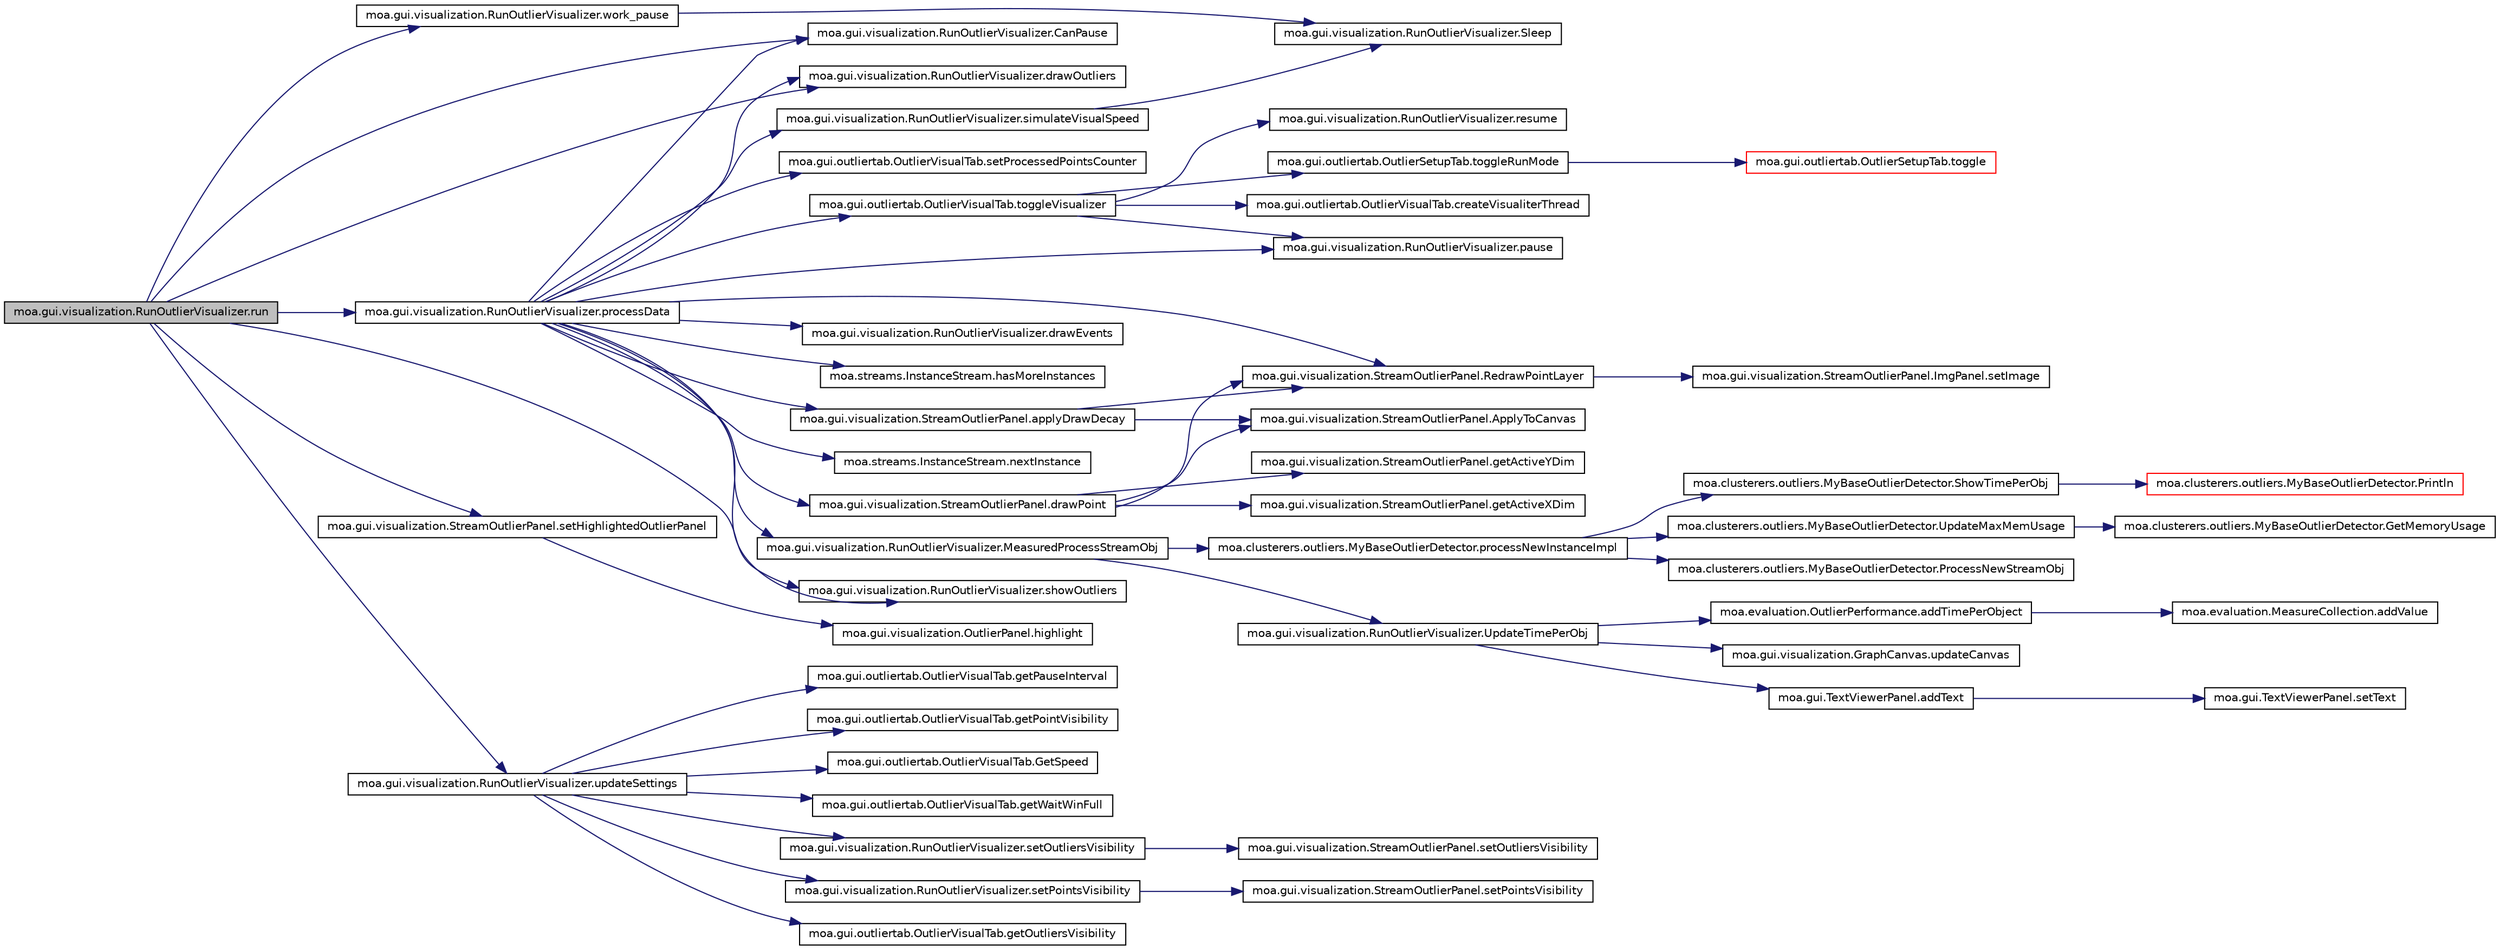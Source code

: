digraph G
{
  edge [fontname="Helvetica",fontsize="10",labelfontname="Helvetica",labelfontsize="10"];
  node [fontname="Helvetica",fontsize="10",shape=record];
  rankdir=LR;
  Node1 [label="moa.gui.visualization.RunOutlierVisualizer.run",height=0.2,width=0.4,color="black", fillcolor="grey75", style="filled" fontcolor="black"];
  Node1 -> Node2 [color="midnightblue",fontsize="10",style="solid",fontname="Helvetica"];
  Node2 [label="moa.gui.visualization.RunOutlierVisualizer.CanPause",height=0.2,width=0.4,color="black", fillcolor="white", style="filled",URL="$classmoa_1_1gui_1_1visualization_1_1RunOutlierVisualizer.html#a84af6717b7afcff9dcd38d9d76bf6957"];
  Node1 -> Node3 [color="midnightblue",fontsize="10",style="solid",fontname="Helvetica"];
  Node3 [label="moa.gui.visualization.RunOutlierVisualizer.drawOutliers",height=0.2,width=0.4,color="black", fillcolor="white", style="filled",URL="$classmoa_1_1gui_1_1visualization_1_1RunOutlierVisualizer.html#ae65dcbefedf198698c1791c5ba0eb8bf"];
  Node1 -> Node4 [color="midnightblue",fontsize="10",style="solid",fontname="Helvetica"];
  Node4 [label="moa.gui.visualization.RunOutlierVisualizer.processData",height=0.2,width=0.4,color="black", fillcolor="white", style="filled",URL="$classmoa_1_1gui_1_1visualization_1_1RunOutlierVisualizer.html#a2ce3238eb000cd4f1be8ea553920e688"];
  Node4 -> Node5 [color="midnightblue",fontsize="10",style="solid",fontname="Helvetica"];
  Node5 [label="moa.gui.visualization.StreamOutlierPanel.applyDrawDecay",height=0.2,width=0.4,color="black", fillcolor="white", style="filled",URL="$classmoa_1_1gui_1_1visualization_1_1StreamOutlierPanel.html#a2a7a1961de69929c70c25af0a5a720db"];
  Node5 -> Node6 [color="midnightblue",fontsize="10",style="solid",fontname="Helvetica"];
  Node6 [label="moa.gui.visualization.StreamOutlierPanel.ApplyToCanvas",height=0.2,width=0.4,color="black", fillcolor="white", style="filled",URL="$classmoa_1_1gui_1_1visualization_1_1StreamOutlierPanel.html#a587d65d89559e233b8db9c8c9d53317d"];
  Node5 -> Node7 [color="midnightblue",fontsize="10",style="solid",fontname="Helvetica"];
  Node7 [label="moa.gui.visualization.StreamOutlierPanel.RedrawPointLayer",height=0.2,width=0.4,color="black", fillcolor="white", style="filled",URL="$classmoa_1_1gui_1_1visualization_1_1StreamOutlierPanel.html#a4d6c7bb3dc3a5c6fda714933bf1e8fe7"];
  Node7 -> Node8 [color="midnightblue",fontsize="10",style="solid",fontname="Helvetica"];
  Node8 [label="moa.gui.visualization.StreamOutlierPanel.ImgPanel.setImage",height=0.2,width=0.4,color="black", fillcolor="white", style="filled",URL="$classmoa_1_1gui_1_1visualization_1_1StreamOutlierPanel_1_1ImgPanel.html#aebdffc7623851d0dfc3079a6c45dc5ea"];
  Node4 -> Node2 [color="midnightblue",fontsize="10",style="solid",fontname="Helvetica"];
  Node4 -> Node9 [color="midnightblue",fontsize="10",style="solid",fontname="Helvetica"];
  Node9 [label="moa.gui.visualization.RunOutlierVisualizer.drawEvents",height=0.2,width=0.4,color="black", fillcolor="white", style="filled",URL="$classmoa_1_1gui_1_1visualization_1_1RunOutlierVisualizer.html#a0d41028adb0b8e40069641ffab4d364d"];
  Node4 -> Node3 [color="midnightblue",fontsize="10",style="solid",fontname="Helvetica"];
  Node4 -> Node10 [color="midnightblue",fontsize="10",style="solid",fontname="Helvetica"];
  Node10 [label="moa.gui.visualization.StreamOutlierPanel.drawPoint",height=0.2,width=0.4,color="black", fillcolor="white", style="filled",URL="$classmoa_1_1gui_1_1visualization_1_1StreamOutlierPanel.html#a107f7b6b27e586fad85d26ccd9770402"];
  Node10 -> Node6 [color="midnightblue",fontsize="10",style="solid",fontname="Helvetica"];
  Node10 -> Node11 [color="midnightblue",fontsize="10",style="solid",fontname="Helvetica"];
  Node11 [label="moa.gui.visualization.StreamOutlierPanel.getActiveXDim",height=0.2,width=0.4,color="black", fillcolor="white", style="filled",URL="$classmoa_1_1gui_1_1visualization_1_1StreamOutlierPanel.html#a0ae3523430f87276ab3dc0a170363b6e"];
  Node10 -> Node12 [color="midnightblue",fontsize="10",style="solid",fontname="Helvetica"];
  Node12 [label="moa.gui.visualization.StreamOutlierPanel.getActiveYDim",height=0.2,width=0.4,color="black", fillcolor="white", style="filled",URL="$classmoa_1_1gui_1_1visualization_1_1StreamOutlierPanel.html#aec7bd5f4a0ff1088a70c54879adf9305"];
  Node10 -> Node7 [color="midnightblue",fontsize="10",style="solid",fontname="Helvetica"];
  Node4 -> Node13 [color="midnightblue",fontsize="10",style="solid",fontname="Helvetica"];
  Node13 [label="moa.streams.InstanceStream.hasMoreInstances",height=0.2,width=0.4,color="black", fillcolor="white", style="filled",URL="$interfacemoa_1_1streams_1_1InstanceStream.html#adcce31f5a024f6a73e150da2d1d731df",tooltip="Gets whether this stream has more instances to output."];
  Node4 -> Node14 [color="midnightblue",fontsize="10",style="solid",fontname="Helvetica"];
  Node14 [label="moa.gui.visualization.RunOutlierVisualizer.MeasuredProcessStreamObj",height=0.2,width=0.4,color="black", fillcolor="white", style="filled",URL="$classmoa_1_1gui_1_1visualization_1_1RunOutlierVisualizer.html#a1537c39427b56defd50ac132819535db"];
  Node14 -> Node15 [color="midnightblue",fontsize="10",style="solid",fontname="Helvetica"];
  Node15 [label="moa.clusterers.outliers.MyBaseOutlierDetector.processNewInstanceImpl",height=0.2,width=0.4,color="black", fillcolor="white", style="filled",URL="$classmoa_1_1clusterers_1_1outliers_1_1MyBaseOutlierDetector.html#a209e643f02ad7e2d0751d0d8d7cb934c"];
  Node15 -> Node16 [color="midnightblue",fontsize="10",style="solid",fontname="Helvetica"];
  Node16 [label="moa.clusterers.outliers.MyBaseOutlierDetector.ProcessNewStreamObj",height=0.2,width=0.4,color="black", fillcolor="white", style="filled",URL="$classmoa_1_1clusterers_1_1outliers_1_1MyBaseOutlierDetector.html#a121c7f713297473bdc9977ee847dc68d"];
  Node15 -> Node17 [color="midnightblue",fontsize="10",style="solid",fontname="Helvetica"];
  Node17 [label="moa.clusterers.outliers.MyBaseOutlierDetector.ShowTimePerObj",height=0.2,width=0.4,color="black", fillcolor="white", style="filled",URL="$classmoa_1_1clusterers_1_1outliers_1_1MyBaseOutlierDetector.html#a77ea6666759649d7eda9b32475de3a71"];
  Node17 -> Node18 [color="midnightblue",fontsize="10",style="solid",fontname="Helvetica"];
  Node18 [label="moa.clusterers.outliers.MyBaseOutlierDetector.Println",height=0.2,width=0.4,color="red", fillcolor="white", style="filled",URL="$classmoa_1_1clusterers_1_1outliers_1_1MyBaseOutlierDetector.html#af7b301217f7338217830e5ee4850b144"];
  Node15 -> Node19 [color="midnightblue",fontsize="10",style="solid",fontname="Helvetica"];
  Node19 [label="moa.clusterers.outliers.MyBaseOutlierDetector.UpdateMaxMemUsage",height=0.2,width=0.4,color="black", fillcolor="white", style="filled",URL="$classmoa_1_1clusterers_1_1outliers_1_1MyBaseOutlierDetector.html#aa16846a8c6f4bd40e1381aa8b3d9b673"];
  Node19 -> Node20 [color="midnightblue",fontsize="10",style="solid",fontname="Helvetica"];
  Node20 [label="moa.clusterers.outliers.MyBaseOutlierDetector.GetMemoryUsage",height=0.2,width=0.4,color="black", fillcolor="white", style="filled",URL="$classmoa_1_1clusterers_1_1outliers_1_1MyBaseOutlierDetector.html#a24c6d1049cf293d11fe1e19ce7e28ced"];
  Node14 -> Node21 [color="midnightblue",fontsize="10",style="solid",fontname="Helvetica"];
  Node21 [label="moa.gui.visualization.RunOutlierVisualizer.UpdateTimePerObj",height=0.2,width=0.4,color="black", fillcolor="white", style="filled",URL="$classmoa_1_1gui_1_1visualization_1_1RunOutlierVisualizer.html#a27aa9ffeddf98c7fdcc70bcf310aef35"];
  Node21 -> Node22 [color="midnightblue",fontsize="10",style="solid",fontname="Helvetica"];
  Node22 [label="moa.gui.TextViewerPanel.addText",height=0.2,width=0.4,color="black", fillcolor="white", style="filled",URL="$classmoa_1_1gui_1_1TextViewerPanel.html#ac985c1592b561c42e50ff9d22ff1e917"];
  Node22 -> Node23 [color="midnightblue",fontsize="10",style="solid",fontname="Helvetica"];
  Node23 [label="moa.gui.TextViewerPanel.setText",height=0.2,width=0.4,color="black", fillcolor="white", style="filled",URL="$classmoa_1_1gui_1_1TextViewerPanel.html#ac09cb6daf98fc5b812dd330a4eeb4b11"];
  Node21 -> Node24 [color="midnightblue",fontsize="10",style="solid",fontname="Helvetica"];
  Node24 [label="moa.evaluation.OutlierPerformance.addTimePerObject",height=0.2,width=0.4,color="black", fillcolor="white", style="filled",URL="$classmoa_1_1evaluation_1_1OutlierPerformance.html#aaa6a2463880bccfbdcbc7808e70ef9dc"];
  Node24 -> Node25 [color="midnightblue",fontsize="10",style="solid",fontname="Helvetica"];
  Node25 [label="moa.evaluation.MeasureCollection.addValue",height=0.2,width=0.4,color="black", fillcolor="white", style="filled",URL="$classmoa_1_1evaluation_1_1MeasureCollection.html#a344a1c04e2e600092750c6676b9c9906"];
  Node21 -> Node26 [color="midnightblue",fontsize="10",style="solid",fontname="Helvetica"];
  Node26 [label="moa.gui.visualization.GraphCanvas.updateCanvas",height=0.2,width=0.4,color="black", fillcolor="white", style="filled",URL="$classmoa_1_1gui_1_1visualization_1_1GraphCanvas.html#adc8ee0602dba6a004e742d018247d6d3"];
  Node4 -> Node27 [color="midnightblue",fontsize="10",style="solid",fontname="Helvetica"];
  Node27 [label="moa.streams.InstanceStream.nextInstance",height=0.2,width=0.4,color="black", fillcolor="white", style="filled",URL="$interfacemoa_1_1streams_1_1InstanceStream.html#ae68c1c47c4dac2e591745a21e8cc120a",tooltip="Gets the next instance from this stream."];
  Node4 -> Node28 [color="midnightblue",fontsize="10",style="solid",fontname="Helvetica"];
  Node28 [label="moa.gui.visualization.RunOutlierVisualizer.pause",height=0.2,width=0.4,color="black", fillcolor="white", style="filled",URL="$classmoa_1_1gui_1_1visualization_1_1RunOutlierVisualizer.html#a233f7cc7314ef5e57724747eb6b99ec0"];
  Node4 -> Node7 [color="midnightblue",fontsize="10",style="solid",fontname="Helvetica"];
  Node4 -> Node29 [color="midnightblue",fontsize="10",style="solid",fontname="Helvetica"];
  Node29 [label="moa.gui.outliertab.OutlierVisualTab.setProcessedPointsCounter",height=0.2,width=0.4,color="black", fillcolor="white", style="filled",URL="$classmoa_1_1gui_1_1outliertab_1_1OutlierVisualTab.html#a8f6d9389e48f70e973de6ec93033409e"];
  Node4 -> Node30 [color="midnightblue",fontsize="10",style="solid",fontname="Helvetica"];
  Node30 [label="moa.gui.visualization.RunOutlierVisualizer.showOutliers",height=0.2,width=0.4,color="black", fillcolor="white", style="filled",URL="$classmoa_1_1gui_1_1visualization_1_1RunOutlierVisualizer.html#a76049cf961dd36feff40440faa8a4358"];
  Node4 -> Node31 [color="midnightblue",fontsize="10",style="solid",fontname="Helvetica"];
  Node31 [label="moa.gui.visualization.RunOutlierVisualizer.simulateVisualSpeed",height=0.2,width=0.4,color="black", fillcolor="white", style="filled",URL="$classmoa_1_1gui_1_1visualization_1_1RunOutlierVisualizer.html#ae64f70569c234404824207d10a8d4ffd"];
  Node31 -> Node32 [color="midnightblue",fontsize="10",style="solid",fontname="Helvetica"];
  Node32 [label="moa.gui.visualization.RunOutlierVisualizer.Sleep",height=0.2,width=0.4,color="black", fillcolor="white", style="filled",URL="$classmoa_1_1gui_1_1visualization_1_1RunOutlierVisualizer.html#acefa4cb5e19e719d39dece8c1eb7b9a9"];
  Node4 -> Node33 [color="midnightblue",fontsize="10",style="solid",fontname="Helvetica"];
  Node33 [label="moa.gui.outliertab.OutlierVisualTab.toggleVisualizer",height=0.2,width=0.4,color="black", fillcolor="white", style="filled",URL="$classmoa_1_1gui_1_1outliertab_1_1OutlierVisualTab.html#adcbf96ed6d5d79c6d5e09f0f3eb81ad0"];
  Node33 -> Node34 [color="midnightblue",fontsize="10",style="solid",fontname="Helvetica"];
  Node34 [label="moa.gui.outliertab.OutlierVisualTab.createVisualiterThread",height=0.2,width=0.4,color="black", fillcolor="white", style="filled",URL="$classmoa_1_1gui_1_1outliertab_1_1OutlierVisualTab.html#aed1249e820a1b515bb35bbc60a9a0cc0"];
  Node33 -> Node28 [color="midnightblue",fontsize="10",style="solid",fontname="Helvetica"];
  Node33 -> Node35 [color="midnightblue",fontsize="10",style="solid",fontname="Helvetica"];
  Node35 [label="moa.gui.visualization.RunOutlierVisualizer.resume",height=0.2,width=0.4,color="black", fillcolor="white", style="filled",URL="$classmoa_1_1gui_1_1visualization_1_1RunOutlierVisualizer.html#aa5aae958c2e5afd1275b5b8cafb5d4d9"];
  Node33 -> Node36 [color="midnightblue",fontsize="10",style="solid",fontname="Helvetica"];
  Node36 [label="moa.gui.outliertab.OutlierSetupTab.toggleRunMode",height=0.2,width=0.4,color="black", fillcolor="white", style="filled",URL="$classmoa_1_1gui_1_1outliertab_1_1OutlierSetupTab.html#afac1924e7a91f024d1df375ed48ff76f"];
  Node36 -> Node37 [color="midnightblue",fontsize="10",style="solid",fontname="Helvetica"];
  Node37 [label="moa.gui.outliertab.OutlierSetupTab.toggle",height=0.2,width=0.4,color="red", fillcolor="white", style="filled",URL="$classmoa_1_1gui_1_1outliertab_1_1OutlierSetupTab.html#ac255e5a0ff0cf619005bef5f49abcfe5"];
  Node1 -> Node38 [color="midnightblue",fontsize="10",style="solid",fontname="Helvetica"];
  Node38 [label="moa.gui.visualization.StreamOutlierPanel.setHighlightedOutlierPanel",height=0.2,width=0.4,color="black", fillcolor="white", style="filled",URL="$classmoa_1_1gui_1_1visualization_1_1StreamOutlierPanel.html#a39b2b742442f1bdefd8d1f414b1c32b4"];
  Node38 -> Node39 [color="midnightblue",fontsize="10",style="solid",fontname="Helvetica"];
  Node39 [label="moa.gui.visualization.OutlierPanel.highlight",height=0.2,width=0.4,color="black", fillcolor="white", style="filled",URL="$classmoa_1_1gui_1_1visualization_1_1OutlierPanel.html#a6eabfb79cb66f76217196d25cbd04e4e"];
  Node1 -> Node30 [color="midnightblue",fontsize="10",style="solid",fontname="Helvetica"];
  Node1 -> Node40 [color="midnightblue",fontsize="10",style="solid",fontname="Helvetica"];
  Node40 [label="moa.gui.visualization.RunOutlierVisualizer.updateSettings",height=0.2,width=0.4,color="black", fillcolor="white", style="filled",URL="$classmoa_1_1gui_1_1visualization_1_1RunOutlierVisualizer.html#a4ec049d95d1451496b2cafa37cbe8a58"];
  Node40 -> Node41 [color="midnightblue",fontsize="10",style="solid",fontname="Helvetica"];
  Node41 [label="moa.gui.outliertab.OutlierVisualTab.getOutliersVisibility",height=0.2,width=0.4,color="black", fillcolor="white", style="filled",URL="$classmoa_1_1gui_1_1outliertab_1_1OutlierVisualTab.html#a495a954bd3a35599fd1c23a645c1d7bc"];
  Node40 -> Node42 [color="midnightblue",fontsize="10",style="solid",fontname="Helvetica"];
  Node42 [label="moa.gui.outliertab.OutlierVisualTab.getPauseInterval",height=0.2,width=0.4,color="black", fillcolor="white", style="filled",URL="$classmoa_1_1gui_1_1outliertab_1_1OutlierVisualTab.html#a7caa491c56d94ef384014d8ae941bba9"];
  Node40 -> Node43 [color="midnightblue",fontsize="10",style="solid",fontname="Helvetica"];
  Node43 [label="moa.gui.outliertab.OutlierVisualTab.getPointVisibility",height=0.2,width=0.4,color="black", fillcolor="white", style="filled",URL="$classmoa_1_1gui_1_1outliertab_1_1OutlierVisualTab.html#a280abca80792d63fbce169d423c39dfe"];
  Node40 -> Node44 [color="midnightblue",fontsize="10",style="solid",fontname="Helvetica"];
  Node44 [label="moa.gui.outliertab.OutlierVisualTab.GetSpeed",height=0.2,width=0.4,color="black", fillcolor="white", style="filled",URL="$classmoa_1_1gui_1_1outliertab_1_1OutlierVisualTab.html#a3a18779a443b4eef50c11db5feee99fc"];
  Node40 -> Node45 [color="midnightblue",fontsize="10",style="solid",fontname="Helvetica"];
  Node45 [label="moa.gui.outliertab.OutlierVisualTab.getWaitWinFull",height=0.2,width=0.4,color="black", fillcolor="white", style="filled",URL="$classmoa_1_1gui_1_1outliertab_1_1OutlierVisualTab.html#aaeff62854234e48abe201da0d8ba553e"];
  Node40 -> Node46 [color="midnightblue",fontsize="10",style="solid",fontname="Helvetica"];
  Node46 [label="moa.gui.visualization.RunOutlierVisualizer.setOutliersVisibility",height=0.2,width=0.4,color="black", fillcolor="white", style="filled",URL="$classmoa_1_1gui_1_1visualization_1_1RunOutlierVisualizer.html#ad5b982974a44771aa101125d0ee873c8"];
  Node46 -> Node47 [color="midnightblue",fontsize="10",style="solid",fontname="Helvetica"];
  Node47 [label="moa.gui.visualization.StreamOutlierPanel.setOutliersVisibility",height=0.2,width=0.4,color="black", fillcolor="white", style="filled",URL="$classmoa_1_1gui_1_1visualization_1_1StreamOutlierPanel.html#a245b4553cfb6afba93fb05ab4826958e"];
  Node40 -> Node48 [color="midnightblue",fontsize="10",style="solid",fontname="Helvetica"];
  Node48 [label="moa.gui.visualization.RunOutlierVisualizer.setPointsVisibility",height=0.2,width=0.4,color="black", fillcolor="white", style="filled",URL="$classmoa_1_1gui_1_1visualization_1_1RunOutlierVisualizer.html#af3be6ff6d07c906597c4384f75919553"];
  Node48 -> Node49 [color="midnightblue",fontsize="10",style="solid",fontname="Helvetica"];
  Node49 [label="moa.gui.visualization.StreamOutlierPanel.setPointsVisibility",height=0.2,width=0.4,color="black", fillcolor="white", style="filled",URL="$classmoa_1_1gui_1_1visualization_1_1StreamOutlierPanel.html#a90c03f8bae36d1898868901610e04557"];
  Node1 -> Node50 [color="midnightblue",fontsize="10",style="solid",fontname="Helvetica"];
  Node50 [label="moa.gui.visualization.RunOutlierVisualizer.work_pause",height=0.2,width=0.4,color="black", fillcolor="white", style="filled",URL="$classmoa_1_1gui_1_1visualization_1_1RunOutlierVisualizer.html#af7201afe314d69896fc02b57dc7d9e13"];
  Node50 -> Node32 [color="midnightblue",fontsize="10",style="solid",fontname="Helvetica"];
}
